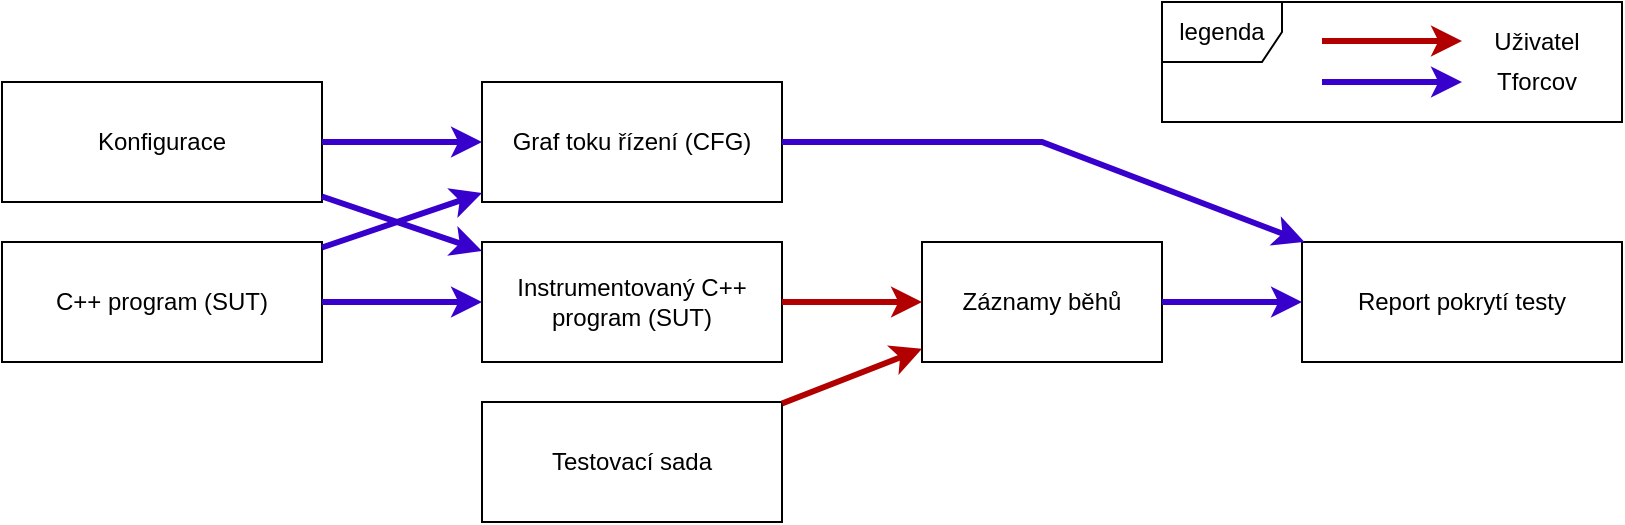 <mxfile version="18.1.3" type="github">
  <diagram id="PkoTO4GZKmc3V8IWVleu" name="Page-1">
    <mxGraphModel dx="1422" dy="762" grid="1" gridSize="10" guides="1" tooltips="1" connect="1" arrows="1" fold="1" page="1" pageScale="1" pageWidth="827" pageHeight="1169" math="0" shadow="0">
      <root>
        <mxCell id="0" />
        <mxCell id="1" parent="0" />
        <mxCell id="5J12x8IQ41ZzSLyLn22b-1" value="Instrumentovaný C++ program (SUT)" style="rounded=0;whiteSpace=wrap;html=1;" parent="1" vertex="1">
          <mxGeometry x="290" y="220" width="150" height="60" as="geometry" />
        </mxCell>
        <mxCell id="5J12x8IQ41ZzSLyLn22b-2" value="Konfigurace" style="rounded=0;whiteSpace=wrap;html=1;" parent="1" vertex="1">
          <mxGeometry x="50" y="140" width="160" height="60" as="geometry" />
        </mxCell>
        <mxCell id="5J12x8IQ41ZzSLyLn22b-4" value="Report pokrytí testy" style="rounded=0;whiteSpace=wrap;html=1;" parent="1" vertex="1">
          <mxGeometry x="700" y="220" width="160" height="60" as="geometry" />
        </mxCell>
        <mxCell id="HYYbnwNy8RpscYg0V8sw-1" value="Testovací sada" style="rounded=0;whiteSpace=wrap;html=1;" parent="1" vertex="1">
          <mxGeometry x="290" y="300" width="150" height="60" as="geometry" />
        </mxCell>
        <mxCell id="HYYbnwNy8RpscYg0V8sw-2" value="Záznamy běhů" style="rounded=0;whiteSpace=wrap;html=1;" parent="1" vertex="1">
          <mxGeometry x="510" y="220" width="120" height="60" as="geometry" />
        </mxCell>
        <mxCell id="otM4EltuZU-y67WwOIw9-1" value="C++ program (SUT)" style="rounded=0;whiteSpace=wrap;html=1;" vertex="1" parent="1">
          <mxGeometry x="50" y="220" width="160" height="60" as="geometry" />
        </mxCell>
        <mxCell id="otM4EltuZU-y67WwOIw9-2" value="Graf toku řízení (CFG)" style="rounded=0;whiteSpace=wrap;html=1;" vertex="1" parent="1">
          <mxGeometry x="290" y="140" width="150" height="60" as="geometry" />
        </mxCell>
        <mxCell id="otM4EltuZU-y67WwOIw9-11" value="" style="endArrow=classic;html=1;rounded=0;startSize=6;strokeWidth=3;fillColor=#6a00ff;strokeColor=#3700CC;" edge="1" parent="1" source="otM4EltuZU-y67WwOIw9-2" target="5J12x8IQ41ZzSLyLn22b-4">
          <mxGeometry width="50" height="50" relative="1" as="geometry">
            <mxPoint x="540" y="200" as="sourcePoint" />
            <mxPoint x="590" y="150" as="targetPoint" />
            <Array as="points">
              <mxPoint x="570" y="170" />
            </Array>
          </mxGeometry>
        </mxCell>
        <mxCell id="otM4EltuZU-y67WwOIw9-13" value="" style="endArrow=classic;html=1;rounded=0;startSize=6;strokeWidth=3;fillColor=#6a00ff;strokeColor=#3700CC;" edge="1" parent="1" source="HYYbnwNy8RpscYg0V8sw-2" target="5J12x8IQ41ZzSLyLn22b-4">
          <mxGeometry width="50" height="50" relative="1" as="geometry">
            <mxPoint x="550" y="210" as="sourcePoint" />
            <mxPoint x="600" y="160" as="targetPoint" />
          </mxGeometry>
        </mxCell>
        <mxCell id="otM4EltuZU-y67WwOIw9-14" value="" style="endArrow=classic;html=1;rounded=0;startSize=6;strokeWidth=3;fillColor=#e51400;strokeColor=#B20000;" edge="1" parent="1" source="5J12x8IQ41ZzSLyLn22b-1" target="HYYbnwNy8RpscYg0V8sw-2">
          <mxGeometry width="50" height="50" relative="1" as="geometry">
            <mxPoint x="560" y="220" as="sourcePoint" />
            <mxPoint x="610" y="170" as="targetPoint" />
          </mxGeometry>
        </mxCell>
        <mxCell id="otM4EltuZU-y67WwOIw9-15" value="" style="endArrow=classic;html=1;rounded=0;startSize=6;strokeWidth=3;fillColor=#e51400;strokeColor=#B20000;" edge="1" parent="1" source="HYYbnwNy8RpscYg0V8sw-1" target="HYYbnwNy8RpscYg0V8sw-2">
          <mxGeometry width="50" height="50" relative="1" as="geometry">
            <mxPoint x="570" y="230" as="sourcePoint" />
            <mxPoint x="620" y="180" as="targetPoint" />
          </mxGeometry>
        </mxCell>
        <mxCell id="otM4EltuZU-y67WwOIw9-16" value="" style="endArrow=classic;html=1;rounded=0;startSize=6;strokeWidth=3;fillColor=#6a00ff;strokeColor=#3700CC;" edge="1" parent="1" source="otM4EltuZU-y67WwOIw9-1" target="5J12x8IQ41ZzSLyLn22b-1">
          <mxGeometry width="50" height="50" relative="1" as="geometry">
            <mxPoint x="580" y="240" as="sourcePoint" />
            <mxPoint x="630" y="190" as="targetPoint" />
          </mxGeometry>
        </mxCell>
        <mxCell id="otM4EltuZU-y67WwOIw9-17" value="" style="endArrow=classic;html=1;rounded=0;startSize=6;strokeWidth=3;fillColor=#6a00ff;strokeColor=#3700CC;" edge="1" parent="1" source="5J12x8IQ41ZzSLyLn22b-2" target="otM4EltuZU-y67WwOIw9-2">
          <mxGeometry width="50" height="50" relative="1" as="geometry">
            <mxPoint x="590" y="250" as="sourcePoint" />
            <mxPoint x="640" y="200" as="targetPoint" />
          </mxGeometry>
        </mxCell>
        <mxCell id="otM4EltuZU-y67WwOIw9-18" value="" style="endArrow=classic;html=1;rounded=0;startSize=6;strokeWidth=3;fillColor=#6a00ff;strokeColor=#3700CC;" edge="1" parent="1" source="otM4EltuZU-y67WwOIw9-1" target="otM4EltuZU-y67WwOIw9-2">
          <mxGeometry width="50" height="50" relative="1" as="geometry">
            <mxPoint x="600" y="260" as="sourcePoint" />
            <mxPoint x="650" y="210" as="targetPoint" />
          </mxGeometry>
        </mxCell>
        <mxCell id="otM4EltuZU-y67WwOIw9-19" value="" style="endArrow=classic;html=1;rounded=0;startSize=6;strokeWidth=3;fillColor=#6a00ff;strokeColor=#3700CC;" edge="1" parent="1" source="5J12x8IQ41ZzSLyLn22b-2" target="5J12x8IQ41ZzSLyLn22b-1">
          <mxGeometry width="50" height="50" relative="1" as="geometry">
            <mxPoint x="610" y="270" as="sourcePoint" />
            <mxPoint x="660" y="220" as="targetPoint" />
          </mxGeometry>
        </mxCell>
        <mxCell id="otM4EltuZU-y67WwOIw9-21" value="legenda" style="shape=umlFrame;whiteSpace=wrap;html=1;" vertex="1" parent="1">
          <mxGeometry x="630" y="100" width="230" height="60" as="geometry" />
        </mxCell>
        <mxCell id="otM4EltuZU-y67WwOIw9-22" value="" style="endArrow=classic;html=1;rounded=0;startSize=6;strokeWidth=3;fillColor=#e51400;strokeColor=#B20000;" edge="1" parent="1">
          <mxGeometry width="50" height="50" relative="1" as="geometry">
            <mxPoint x="710" y="119.5" as="sourcePoint" />
            <mxPoint x="780" y="119.5" as="targetPoint" />
          </mxGeometry>
        </mxCell>
        <mxCell id="otM4EltuZU-y67WwOIw9-23" value="" style="endArrow=classic;html=1;rounded=0;startSize=6;strokeWidth=3;fillColor=#6a00ff;strokeColor=#3700CC;" edge="1" parent="1">
          <mxGeometry width="50" height="50" relative="1" as="geometry">
            <mxPoint x="710" y="140" as="sourcePoint" />
            <mxPoint x="780" y="140" as="targetPoint" />
          </mxGeometry>
        </mxCell>
        <mxCell id="otM4EltuZU-y67WwOIw9-24" value="Uživatel" style="text;html=1;align=center;verticalAlign=middle;resizable=0;points=[];autosize=1;strokeColor=none;fillColor=none;" vertex="1" parent="1">
          <mxGeometry x="787" y="110" width="60" height="20" as="geometry" />
        </mxCell>
        <mxCell id="otM4EltuZU-y67WwOIw9-26" value="Tforcov" style="text;html=1;align=center;verticalAlign=middle;resizable=0;points=[];autosize=1;strokeColor=none;fillColor=none;" vertex="1" parent="1">
          <mxGeometry x="787" y="130" width="60" height="20" as="geometry" />
        </mxCell>
      </root>
    </mxGraphModel>
  </diagram>
</mxfile>
